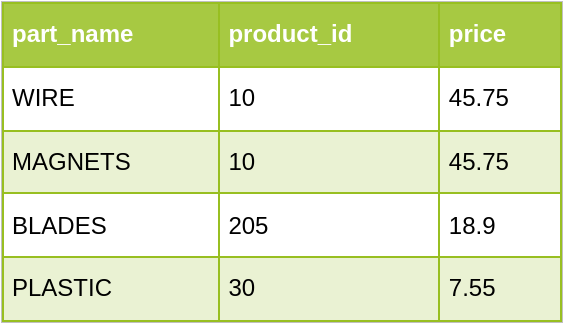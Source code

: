 <mxfile version="12.9.3" type="device"><diagram id="2n0EG-EbJwer0Y_xpx1C" name="Page-1"><mxGraphModel dx="806" dy="550" grid="1" gridSize="10" guides="1" tooltips="1" connect="1" arrows="1" fold="1" page="1" pageScale="1" pageWidth="850" pageHeight="1100" math="0" shadow="0"><root><mxCell id="0"/><mxCell id="1" parent="0"/><mxCell id="yBJ1Spr4csRPyjWukhFs-1" value="&lt;table border=&quot;1&quot; width=&quot;100%&quot; cellpadding=&quot;4&quot; style=&quot;width: 100% ; height: 100% ; border-collapse: collapse&quot;&gt;&lt;tbody&gt;&lt;tr style=&quot;background-color: #a7c942 ; color: #ffffff ; border: 1px solid #98bf21&quot;&gt;&lt;th align=&quot;left&quot;&gt;part_name&lt;/th&gt;&lt;th align=&quot;left&quot;&gt;product_id&lt;/th&gt;&lt;th align=&quot;left&quot;&gt;price&lt;/th&gt;&lt;/tr&gt;&lt;tr style=&quot;border: 1px solid #98bf21&quot;&gt;&lt;td&gt;WIRE&lt;/td&gt;&lt;td&gt;10&lt;/td&gt;&lt;td&gt;45.75&lt;/td&gt;&lt;/tr&gt;&lt;tr style=&quot;background-color: #eaf2d3 ; border: 1px solid #98bf21&quot;&gt;&lt;td&gt;MAGNETS&lt;/td&gt;&lt;td&gt;10&lt;/td&gt;&lt;td&gt;45.75&lt;/td&gt;&lt;/tr&gt;&lt;tr style=&quot;border: 1px solid #98bf21&quot;&gt;&lt;td&gt;BLADES&lt;/td&gt;&lt;td&gt;205&lt;/td&gt;&lt;td&gt;18.9&lt;/td&gt;&lt;/tr&gt;&lt;tr style=&quot;background-color: #eaf2d3 ; border: 1px solid #98bf21&quot;&gt;&lt;td&gt;PLASTIC&lt;/td&gt;&lt;td&gt;30&lt;/td&gt;&lt;td&gt;7.55&lt;/td&gt;&lt;/tr&gt;&lt;/tbody&gt;&lt;/table&gt;" style="text;html=1;strokeColor=#c0c0c0;fillColor=#ffffff;overflow=fill;rounded=0;" vertex="1" parent="1"><mxGeometry x="285" y="110" width="280" height="160" as="geometry"/></mxCell></root></mxGraphModel></diagram></mxfile>